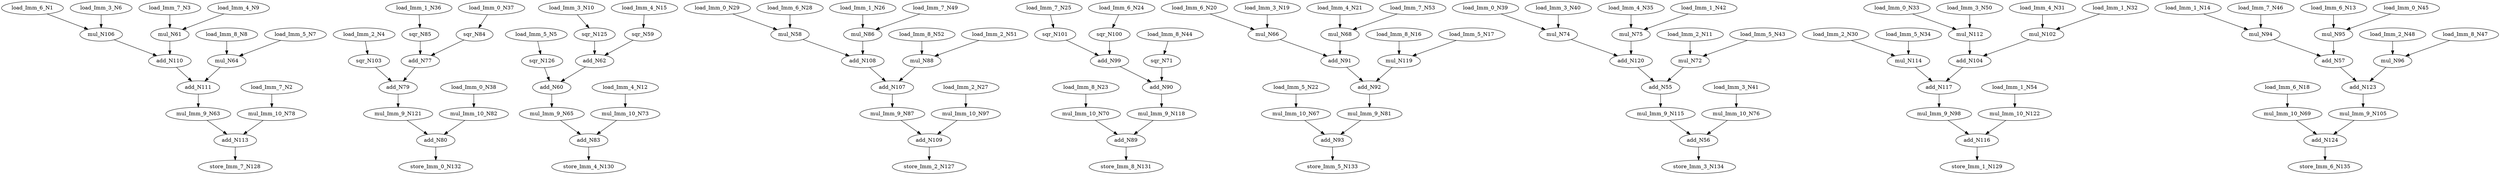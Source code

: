 digraph graphname {
N1 [color="black", ntype="operation", label="load_Imm_6_N1"];
N2 [color="black", ntype="operation", label="load_Imm_7_N2"];
N3 [color="black", ntype="operation", label="load_Imm_7_N3"];
N4 [color="black", ntype="operation", label="load_Imm_2_N4"];
N5 [color="black", ntype="operation", label="load_Imm_5_N5"];
N29 [color="black", ntype="operation", label="load_Imm_0_N29"];
N28 [color="black", ntype="operation", label="load_Imm_6_N28"];
N6 [color="black", ntype="operation", label="load_Imm_3_N6"];
N23 [color="black", ntype="operation", label="load_Imm_8_N23"];
N22 [color="black", ntype="operation", label="load_Imm_5_N22"];
N21 [color="black", ntype="operation", label="load_Imm_4_N21"];
N20 [color="black", ntype="operation", label="load_Imm_6_N20"];
N27 [color="black", ntype="operation", label="load_Imm_2_N27"];
N26 [color="black", ntype="operation", label="load_Imm_1_N26"];
N25 [color="black", ntype="operation", label="load_Imm_7_N25"];
N24 [color="black", ntype="operation", label="load_Imm_6_N24"];
N85 [color="black", ntype="operation", label="sqr_N85"];
N84 [color="black", ntype="operation", label="sqr_N84"];
N87 [color="black", ntype="operation", label="mul_Imm_9_N87"];
N86 [color="black", ntype="operation", label="mul_N86"];
N81 [color="black", ntype="operation", label="mul_Imm_9_N81"];
N80 [color="black", ntype="operation", label="add_N80"];
N83 [color="black", ntype="operation", label="add_N83"];
N82 [color="black", ntype="operation", label="mul_Imm_10_N82"];
N89 [color="black", ntype="operation", label="add_N89"];
N88 [color="black", ntype="operation", label="mul_N88"];
N38 [color="black", ntype="operation", label="load_Imm_0_N38"];
N39 [color="black", ntype="operation", label="load_Imm_0_N39"];
N30 [color="black", ntype="operation", label="load_Imm_2_N30"];
N31 [color="black", ntype="operation", label="load_Imm_4_N31"];
N32 [color="black", ntype="operation", label="load_Imm_1_N32"];
N33 [color="black", ntype="operation", label="load_Imm_0_N33"];
N34 [color="black", ntype="operation", label="load_Imm_5_N34"];
N35 [color="black", ntype="operation", label="load_Imm_4_N35"];
N36 [color="black", ntype="operation", label="load_Imm_1_N36"];
N37 [color="black", ntype="operation", label="load_Imm_0_N37"];
N98 [color="black", ntype="operation", label="mul_Imm_9_N98"];
N99 [color="black", ntype="operation", label="add_N99"];
N92 [color="black", ntype="operation", label="add_N92"];
N93 [color="black", ntype="operation", label="add_N93"];
N90 [color="black", ntype="operation", label="add_N90"];
N91 [color="black", ntype="operation", label="add_N91"];
N96 [color="black", ntype="operation", label="mul_N96"];
N97 [color="black", ntype="operation", label="mul_Imm_10_N97"];
N94 [color="black", ntype="operation", label="mul_N94"];
N95 [color="black", ntype="operation", label="mul_N95"];
N114 [color="black", ntype="operation", label="mul_N114"];
N115 [color="black", ntype="operation", label="mul_Imm_9_N115"];
N116 [color="black", ntype="operation", label="add_N116"];
N117 [color="black", ntype="operation", label="add_N117"];
N110 [color="black", ntype="operation", label="add_N110"];
N111 [color="black", ntype="operation", label="add_N111"];
N112 [color="black", ntype="operation", label="mul_N112"];
N113 [color="black", ntype="operation", label="add_N113"];
N118 [color="black", ntype="operation", label="mul_Imm_9_N118"];
N119 [color="black", ntype="operation", label="mul_N119"];
N107 [color="black", ntype="operation", label="add_N107"];
N106 [color="black", ntype="operation", label="mul_N106"];
N105 [color="black", ntype="operation", label="mul_Imm_9_N105"];
N104 [color="black", ntype="operation", label="add_N104"];
N103 [color="black", ntype="operation", label="sqr_N103"];
N102 [color="black", ntype="operation", label="mul_N102"];
N101 [color="black", ntype="operation", label="sqr_N101"];
N100 [color="black", ntype="operation", label="sqr_N100"];
N109 [color="black", ntype="operation", label="add_N109"];
N108 [color="black", ntype="operation", label="add_N108"];
N12 [color="black", ntype="operation", label="load_Imm_4_N12"];
N13 [color="black", ntype="operation", label="load_Imm_6_N13"];
N10 [color="black", ntype="operation", label="load_Imm_3_N10"];
N11 [color="black", ntype="operation", label="load_Imm_2_N11"];
N16 [color="black", ntype="operation", label="load_Imm_8_N16"];
N17 [color="black", ntype="operation", label="load_Imm_5_N17"];
N14 [color="black", ntype="operation", label="load_Imm_1_N14"];
N15 [color="black", ntype="operation", label="load_Imm_4_N15"];
N18 [color="black", ntype="operation", label="load_Imm_6_N18"];
N19 [color="black", ntype="operation", label="load_Imm_3_N19"];
N132 [color="black", ntype="operation", label="store_Imm_0_N132"];
N133 [color="black", ntype="operation", label="store_Imm_5_N133"];
N130 [color="black", ntype="operation", label="store_Imm_4_N130"];
N131 [color="black", ntype="operation", label="store_Imm_8_N131"];
N134 [color="black", ntype="operation", label="store_Imm_3_N134"];
N135 [color="black", ntype="operation", label="store_Imm_6_N135"];
N67 [color="black", ntype="operation", label="mul_Imm_10_N67"];
N66 [color="black", ntype="operation", label="mul_N66"];
N65 [color="black", ntype="operation", label="mul_Imm_9_N65"];
N64 [color="black", ntype="operation", label="mul_N64"];
N63 [color="black", ntype="operation", label="mul_Imm_9_N63"];
N62 [color="black", ntype="operation", label="add_N62"];
N61 [color="black", ntype="operation", label="mul_N61"];
N60 [color="black", ntype="operation", label="add_N60"];
N69 [color="black", ntype="operation", label="mul_Imm_10_N69"];
N68 [color="black", ntype="operation", label="mul_N68"];
N8 [color="black", ntype="operation", label="load_Imm_8_N8"];
N9 [color="black", ntype="operation", label="load_Imm_4_N9"];
N129 [color="black", ntype="operation", label="store_Imm_1_N129"];
N128 [color="black", ntype="operation", label="store_Imm_7_N128"];
N125 [color="black", ntype="operation", label="sqr_N125"];
N124 [color="black", ntype="operation", label="add_N124"];
N127 [color="black", ntype="operation", label="store_Imm_2_N127"];
N126 [color="black", ntype="operation", label="sqr_N126"];
N121 [color="black", ntype="operation", label="mul_Imm_9_N121"];
N120 [color="black", ntype="operation", label="add_N120"];
N123 [color="black", ntype="operation", label="add_N123"];
N122 [color="black", ntype="operation", label="mul_Imm_10_N122"];
N74 [color="black", ntype="operation", label="mul_N74"];
N75 [color="black", ntype="operation", label="mul_N75"];
N76 [color="black", ntype="operation", label="mul_Imm_10_N76"];
N77 [color="black", ntype="operation", label="add_N77"];
N70 [color="black", ntype="operation", label="mul_Imm_10_N70"];
N71 [color="black", ntype="operation", label="sqr_N71"];
N72 [color="black", ntype="operation", label="mul_N72"];
N73 [color="black", ntype="operation", label="mul_Imm_10_N73"];
N78 [color="black", ntype="operation", label="mul_Imm_10_N78"];
N79 [color="black", ntype="operation", label="add_N79"];
N49 [color="black", ntype="operation", label="load_Imm_7_N49"];
N48 [color="black", ntype="operation", label="load_Imm_2_N48"];
N7 [color="black", ntype="operation", label="load_Imm_5_N7"];
N41 [color="black", ntype="operation", label="load_Imm_3_N41"];
N40 [color="black", ntype="operation", label="load_Imm_3_N40"];
N43 [color="black", ntype="operation", label="load_Imm_5_N43"];
N42 [color="black", ntype="operation", label="load_Imm_1_N42"];
N45 [color="black", ntype="operation", label="load_Imm_0_N45"];
N44 [color="black", ntype="operation", label="load_Imm_8_N44"];
N47 [color="black", ntype="operation", label="load_Imm_8_N47"];
N46 [color="black", ntype="operation", label="load_Imm_7_N46"];
N58 [color="black", ntype="operation", label="mul_N58"];
N59 [color="black", ntype="operation", label="sqr_N59"];
N56 [color="black", ntype="operation", label="add_N56"];
N57 [color="black", ntype="operation", label="add_N57"];
N54 [color="black", ntype="operation", label="load_Imm_1_N54"];
N55 [color="black", ntype="operation", label="add_N55"];
N52 [color="black", ntype="operation", label="load_Imm_8_N52"];
N53 [color="black", ntype="operation", label="load_Imm_7_N53"];
N50 [color="black", ntype="operation", label="load_Imm_3_N50"];
N51 [color="black", ntype="operation", label="load_Imm_2_N51"];
N1 -> N106;
N2 -> N78;
N3 -> N61;
N4 -> N103;
N5 -> N126;
N29 -> N58;
N28 -> N58;
N6 -> N106;
N23 -> N70;
N22 -> N67;
N21 -> N68;
N20 -> N66;
N27 -> N97;
N26 -> N86;
N25 -> N101;
N24 -> N100;
N85 -> N77;
N84 -> N77;
N87 -> N109;
N86 -> N108;
N81 -> N93;
N80 -> N132;
N83 -> N130;
N82 -> N80;
N89 -> N131;
N88 -> N107;
N38 -> N82;
N39 -> N74;
N30 -> N114;
N31 -> N102;
N32 -> N102;
N33 -> N112;
N34 -> N114;
N35 -> N75;
N36 -> N85;
N37 -> N84;
N98 -> N116;
N99 -> N90;
N92 -> N81;
N93 -> N133;
N90 -> N118;
N91 -> N92;
N96 -> N123;
N97 -> N109;
N94 -> N57;
N95 -> N57;
N114 -> N117;
N115 -> N56;
N116 -> N129;
N117 -> N98;
N110 -> N111;
N111 -> N63;
N112 -> N104;
N113 -> N128;
N118 -> N89;
N119 -> N92;
N107 -> N87;
N106 -> N110;
N105 -> N124;
N104 -> N117;
N103 -> N79;
N102 -> N104;
N101 -> N99;
N100 -> N99;
N109 -> N127;
N108 -> N107;
N12 -> N73;
N13 -> N95;
N10 -> N125;
N11 -> N72;
N16 -> N119;
N17 -> N119;
N14 -> N94;
N15 -> N59;
N18 -> N69;
N19 -> N66;
N67 -> N93;
N66 -> N91;
N65 -> N83;
N64 -> N111;
N63 -> N113;
N62 -> N60;
N61 -> N110;
N60 -> N65;
N69 -> N124;
N68 -> N91;
N8 -> N64;
N9 -> N61;
N125 -> N62;
N124 -> N135;
N126 -> N60;
N121 -> N80;
N120 -> N55;
N123 -> N105;
N122 -> N116;
N74 -> N120;
N75 -> N120;
N76 -> N56;
N77 -> N79;
N70 -> N89;
N71 -> N90;
N72 -> N55;
N73 -> N83;
N78 -> N113;
N79 -> N121;
N49 -> N86;
N48 -> N96;
N7 -> N64;
N41 -> N76;
N40 -> N74;
N43 -> N72;
N42 -> N75;
N45 -> N95;
N44 -> N71;
N47 -> N96;
N46 -> N94;
N58 -> N108;
N59 -> N62;
N56 -> N134;
N57 -> N123;
N54 -> N122;
N55 -> N115;
N52 -> N88;
N53 -> N68;
N50 -> N112;
N51 -> N88;
}
